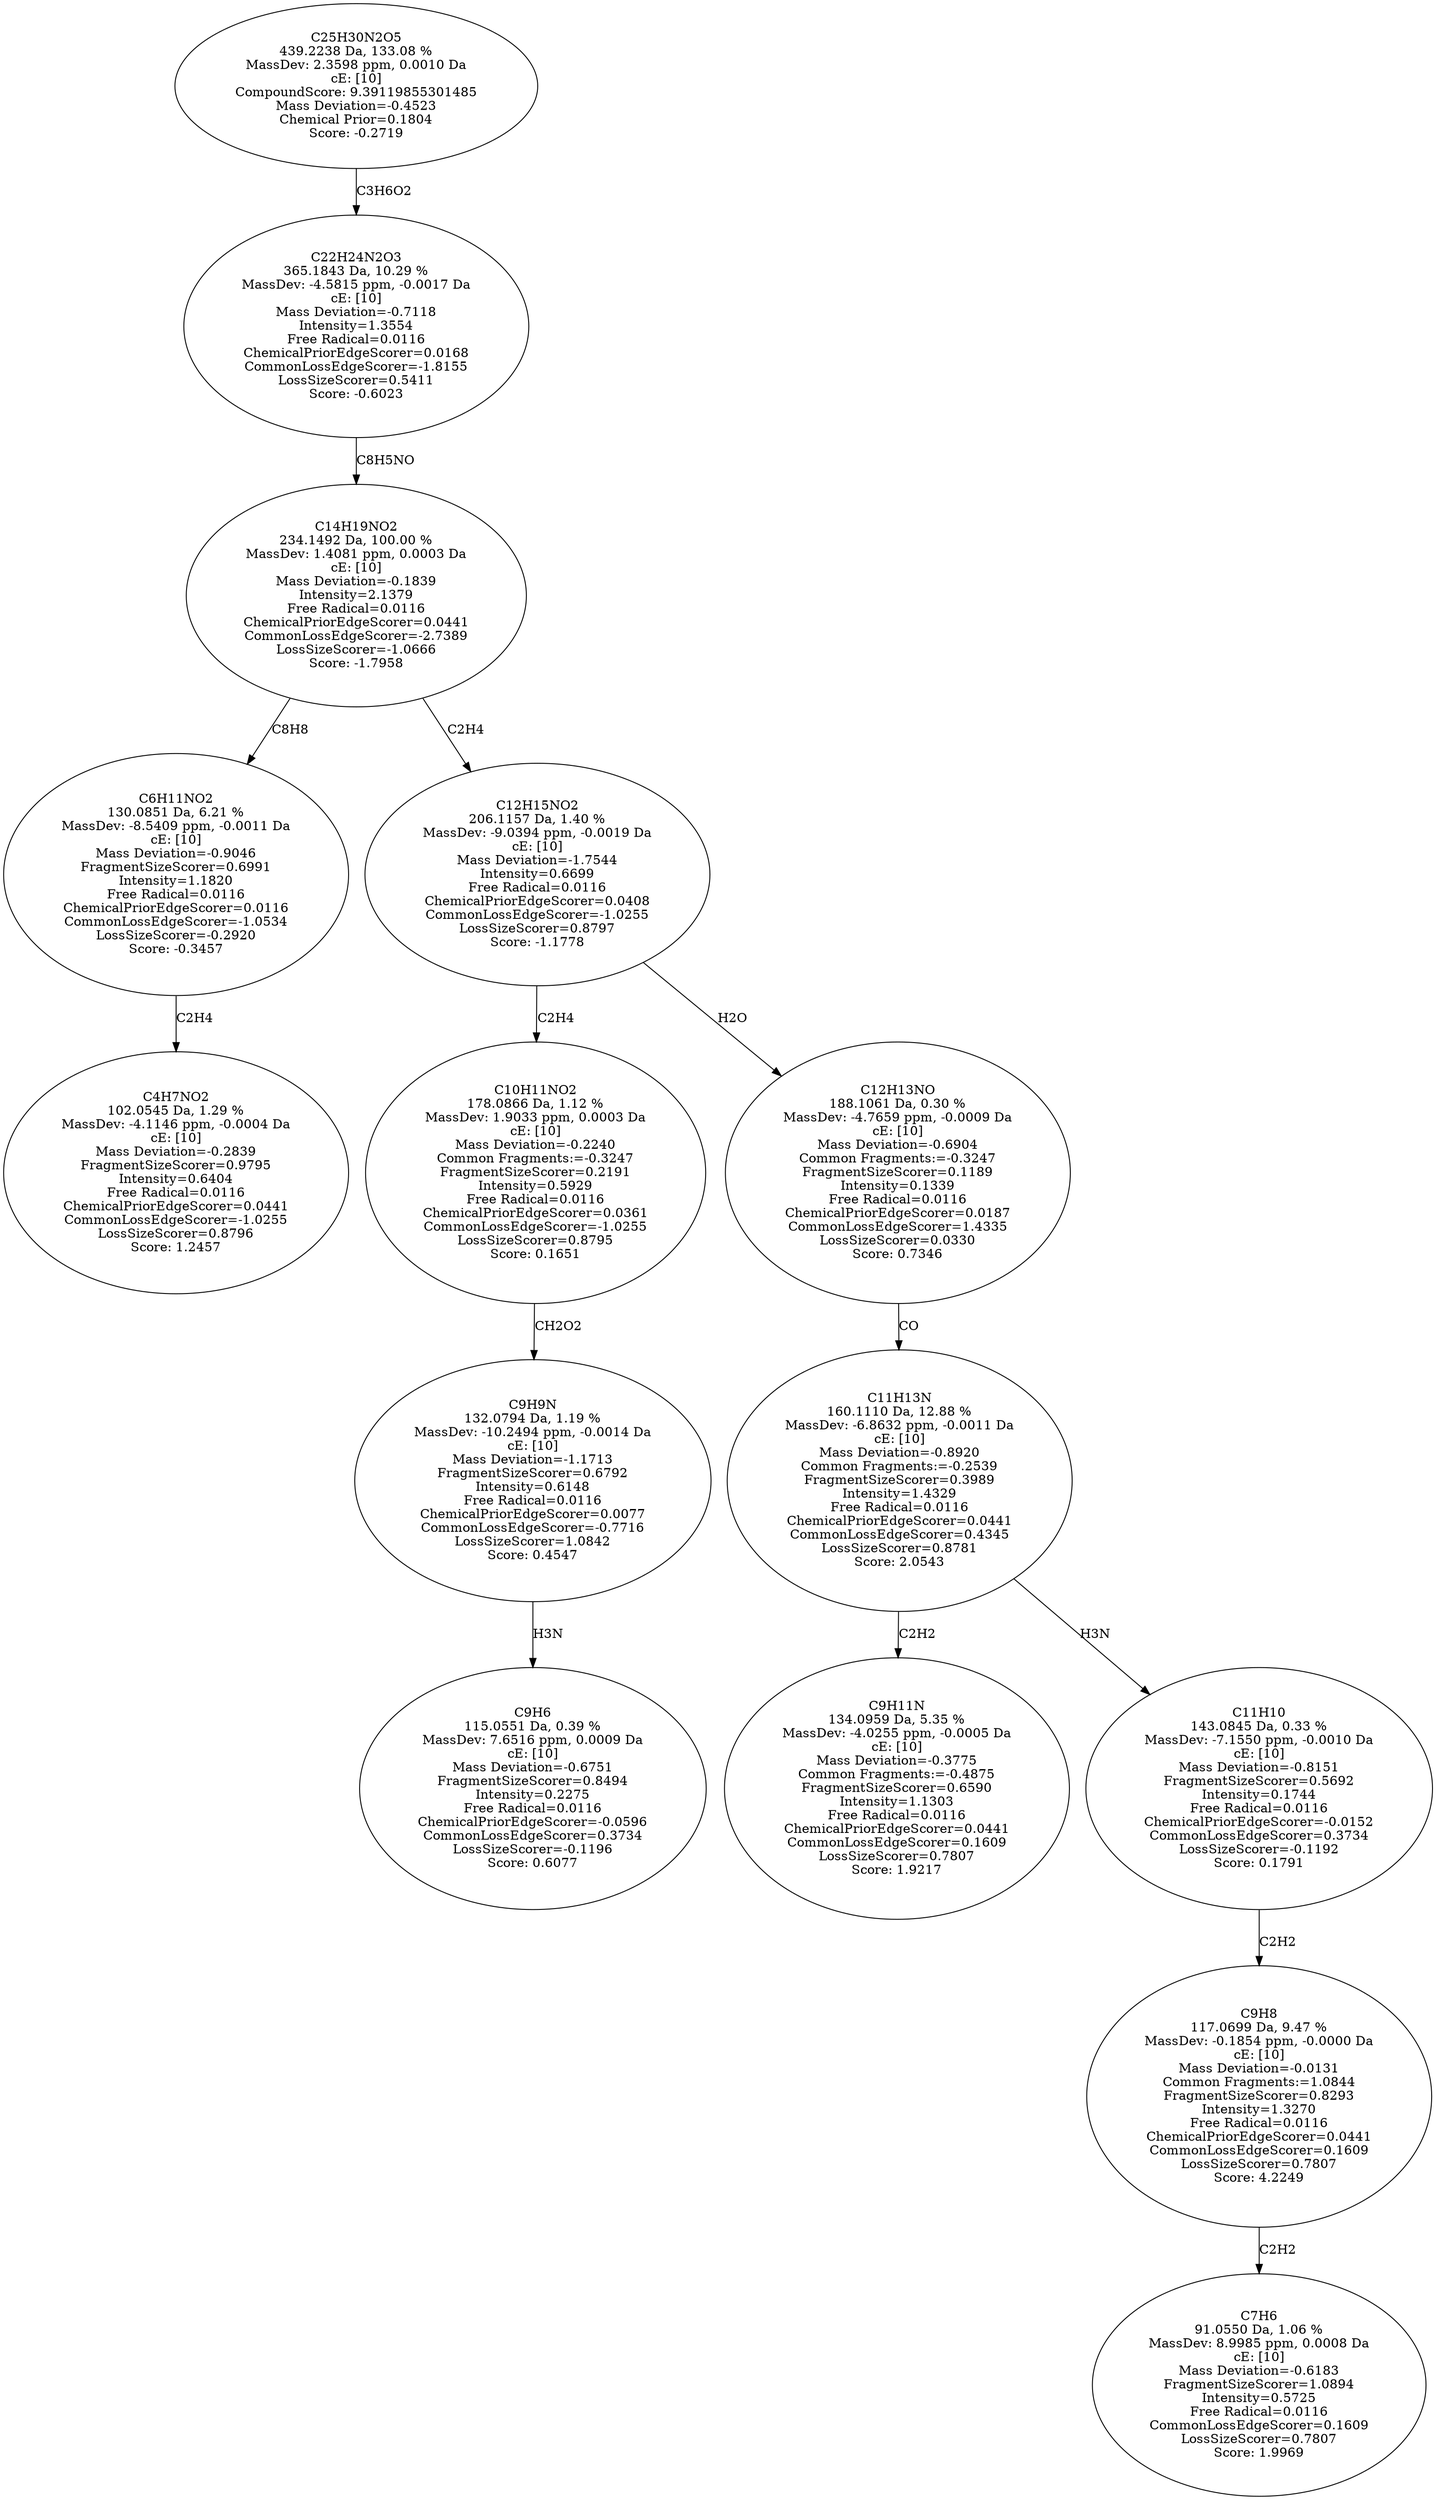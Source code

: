 strict digraph {
v1 [label="C4H7NO2\n102.0545 Da, 1.29 %\nMassDev: -4.1146 ppm, -0.0004 Da\ncE: [10]\nMass Deviation=-0.2839\nFragmentSizeScorer=0.9795\nIntensity=0.6404\nFree Radical=0.0116\nChemicalPriorEdgeScorer=0.0441\nCommonLossEdgeScorer=-1.0255\nLossSizeScorer=0.8796\nScore: 1.2457"];
v2 [label="C6H11NO2\n130.0851 Da, 6.21 %\nMassDev: -8.5409 ppm, -0.0011 Da\ncE: [10]\nMass Deviation=-0.9046\nFragmentSizeScorer=0.6991\nIntensity=1.1820\nFree Radical=0.0116\nChemicalPriorEdgeScorer=0.0116\nCommonLossEdgeScorer=-1.0534\nLossSizeScorer=-0.2920\nScore: -0.3457"];
v3 [label="C9H6\n115.0551 Da, 0.39 %\nMassDev: 7.6516 ppm, 0.0009 Da\ncE: [10]\nMass Deviation=-0.6751\nFragmentSizeScorer=0.8494\nIntensity=0.2275\nFree Radical=0.0116\nChemicalPriorEdgeScorer=-0.0596\nCommonLossEdgeScorer=0.3734\nLossSizeScorer=-0.1196\nScore: 0.6077"];
v4 [label="C9H9N\n132.0794 Da, 1.19 %\nMassDev: -10.2494 ppm, -0.0014 Da\ncE: [10]\nMass Deviation=-1.1713\nFragmentSizeScorer=0.6792\nIntensity=0.6148\nFree Radical=0.0116\nChemicalPriorEdgeScorer=0.0077\nCommonLossEdgeScorer=-0.7716\nLossSizeScorer=1.0842\nScore: 0.4547"];
v5 [label="C10H11NO2\n178.0866 Da, 1.12 %\nMassDev: 1.9033 ppm, 0.0003 Da\ncE: [10]\nMass Deviation=-0.2240\nCommon Fragments:=-0.3247\nFragmentSizeScorer=0.2191\nIntensity=0.5929\nFree Radical=0.0116\nChemicalPriorEdgeScorer=0.0361\nCommonLossEdgeScorer=-1.0255\nLossSizeScorer=0.8795\nScore: 0.1651"];
v6 [label="C9H11N\n134.0959 Da, 5.35 %\nMassDev: -4.0255 ppm, -0.0005 Da\ncE: [10]\nMass Deviation=-0.3775\nCommon Fragments:=-0.4875\nFragmentSizeScorer=0.6590\nIntensity=1.1303\nFree Radical=0.0116\nChemicalPriorEdgeScorer=0.0441\nCommonLossEdgeScorer=0.1609\nLossSizeScorer=0.7807\nScore: 1.9217"];
v7 [label="C7H6\n91.0550 Da, 1.06 %\nMassDev: 8.9985 ppm, 0.0008 Da\ncE: [10]\nMass Deviation=-0.6183\nFragmentSizeScorer=1.0894\nIntensity=0.5725\nFree Radical=0.0116\nCommonLossEdgeScorer=0.1609\nLossSizeScorer=0.7807\nScore: 1.9969"];
v8 [label="C9H8\n117.0699 Da, 9.47 %\nMassDev: -0.1854 ppm, -0.0000 Da\ncE: [10]\nMass Deviation=-0.0131\nCommon Fragments:=1.0844\nFragmentSizeScorer=0.8293\nIntensity=1.3270\nFree Radical=0.0116\nChemicalPriorEdgeScorer=0.0441\nCommonLossEdgeScorer=0.1609\nLossSizeScorer=0.7807\nScore: 4.2249"];
v9 [label="C11H10\n143.0845 Da, 0.33 %\nMassDev: -7.1550 ppm, -0.0010 Da\ncE: [10]\nMass Deviation=-0.8151\nFragmentSizeScorer=0.5692\nIntensity=0.1744\nFree Radical=0.0116\nChemicalPriorEdgeScorer=-0.0152\nCommonLossEdgeScorer=0.3734\nLossSizeScorer=-0.1192\nScore: 0.1791"];
v10 [label="C11H13N\n160.1110 Da, 12.88 %\nMassDev: -6.8632 ppm, -0.0011 Da\ncE: [10]\nMass Deviation=-0.8920\nCommon Fragments:=-0.2539\nFragmentSizeScorer=0.3989\nIntensity=1.4329\nFree Radical=0.0116\nChemicalPriorEdgeScorer=0.0441\nCommonLossEdgeScorer=0.4345\nLossSizeScorer=0.8781\nScore: 2.0543"];
v11 [label="C12H13NO\n188.1061 Da, 0.30 %\nMassDev: -4.7659 ppm, -0.0009 Da\ncE: [10]\nMass Deviation=-0.6904\nCommon Fragments:=-0.3247\nFragmentSizeScorer=0.1189\nIntensity=0.1339\nFree Radical=0.0116\nChemicalPriorEdgeScorer=0.0187\nCommonLossEdgeScorer=1.4335\nLossSizeScorer=0.0330\nScore: 0.7346"];
v12 [label="C12H15NO2\n206.1157 Da, 1.40 %\nMassDev: -9.0394 ppm, -0.0019 Da\ncE: [10]\nMass Deviation=-1.7544\nIntensity=0.6699\nFree Radical=0.0116\nChemicalPriorEdgeScorer=0.0408\nCommonLossEdgeScorer=-1.0255\nLossSizeScorer=0.8797\nScore: -1.1778"];
v13 [label="C14H19NO2\n234.1492 Da, 100.00 %\nMassDev: 1.4081 ppm, 0.0003 Da\ncE: [10]\nMass Deviation=-0.1839\nIntensity=2.1379\nFree Radical=0.0116\nChemicalPriorEdgeScorer=0.0441\nCommonLossEdgeScorer=-2.7389\nLossSizeScorer=-1.0666\nScore: -1.7958"];
v14 [label="C22H24N2O3\n365.1843 Da, 10.29 %\nMassDev: -4.5815 ppm, -0.0017 Da\ncE: [10]\nMass Deviation=-0.7118\nIntensity=1.3554\nFree Radical=0.0116\nChemicalPriorEdgeScorer=0.0168\nCommonLossEdgeScorer=-1.8155\nLossSizeScorer=0.5411\nScore: -0.6023"];
v15 [label="C25H30N2O5\n439.2238 Da, 133.08 %\nMassDev: 2.3598 ppm, 0.0010 Da\ncE: [10]\nCompoundScore: 9.39119855301485\nMass Deviation=-0.4523\nChemical Prior=0.1804\nScore: -0.2719"];
v2 -> v1 [label="C2H4"];
v13 -> v2 [label="C8H8"];
v4 -> v3 [label="H3N"];
v5 -> v4 [label="CH2O2"];
v12 -> v5 [label="C2H4"];
v10 -> v6 [label="C2H2"];
v8 -> v7 [label="C2H2"];
v9 -> v8 [label="C2H2"];
v10 -> v9 [label="H3N"];
v11 -> v10 [label="CO"];
v12 -> v11 [label="H2O"];
v13 -> v12 [label="C2H4"];
v14 -> v13 [label="C8H5NO"];
v15 -> v14 [label="C3H6O2"];
}